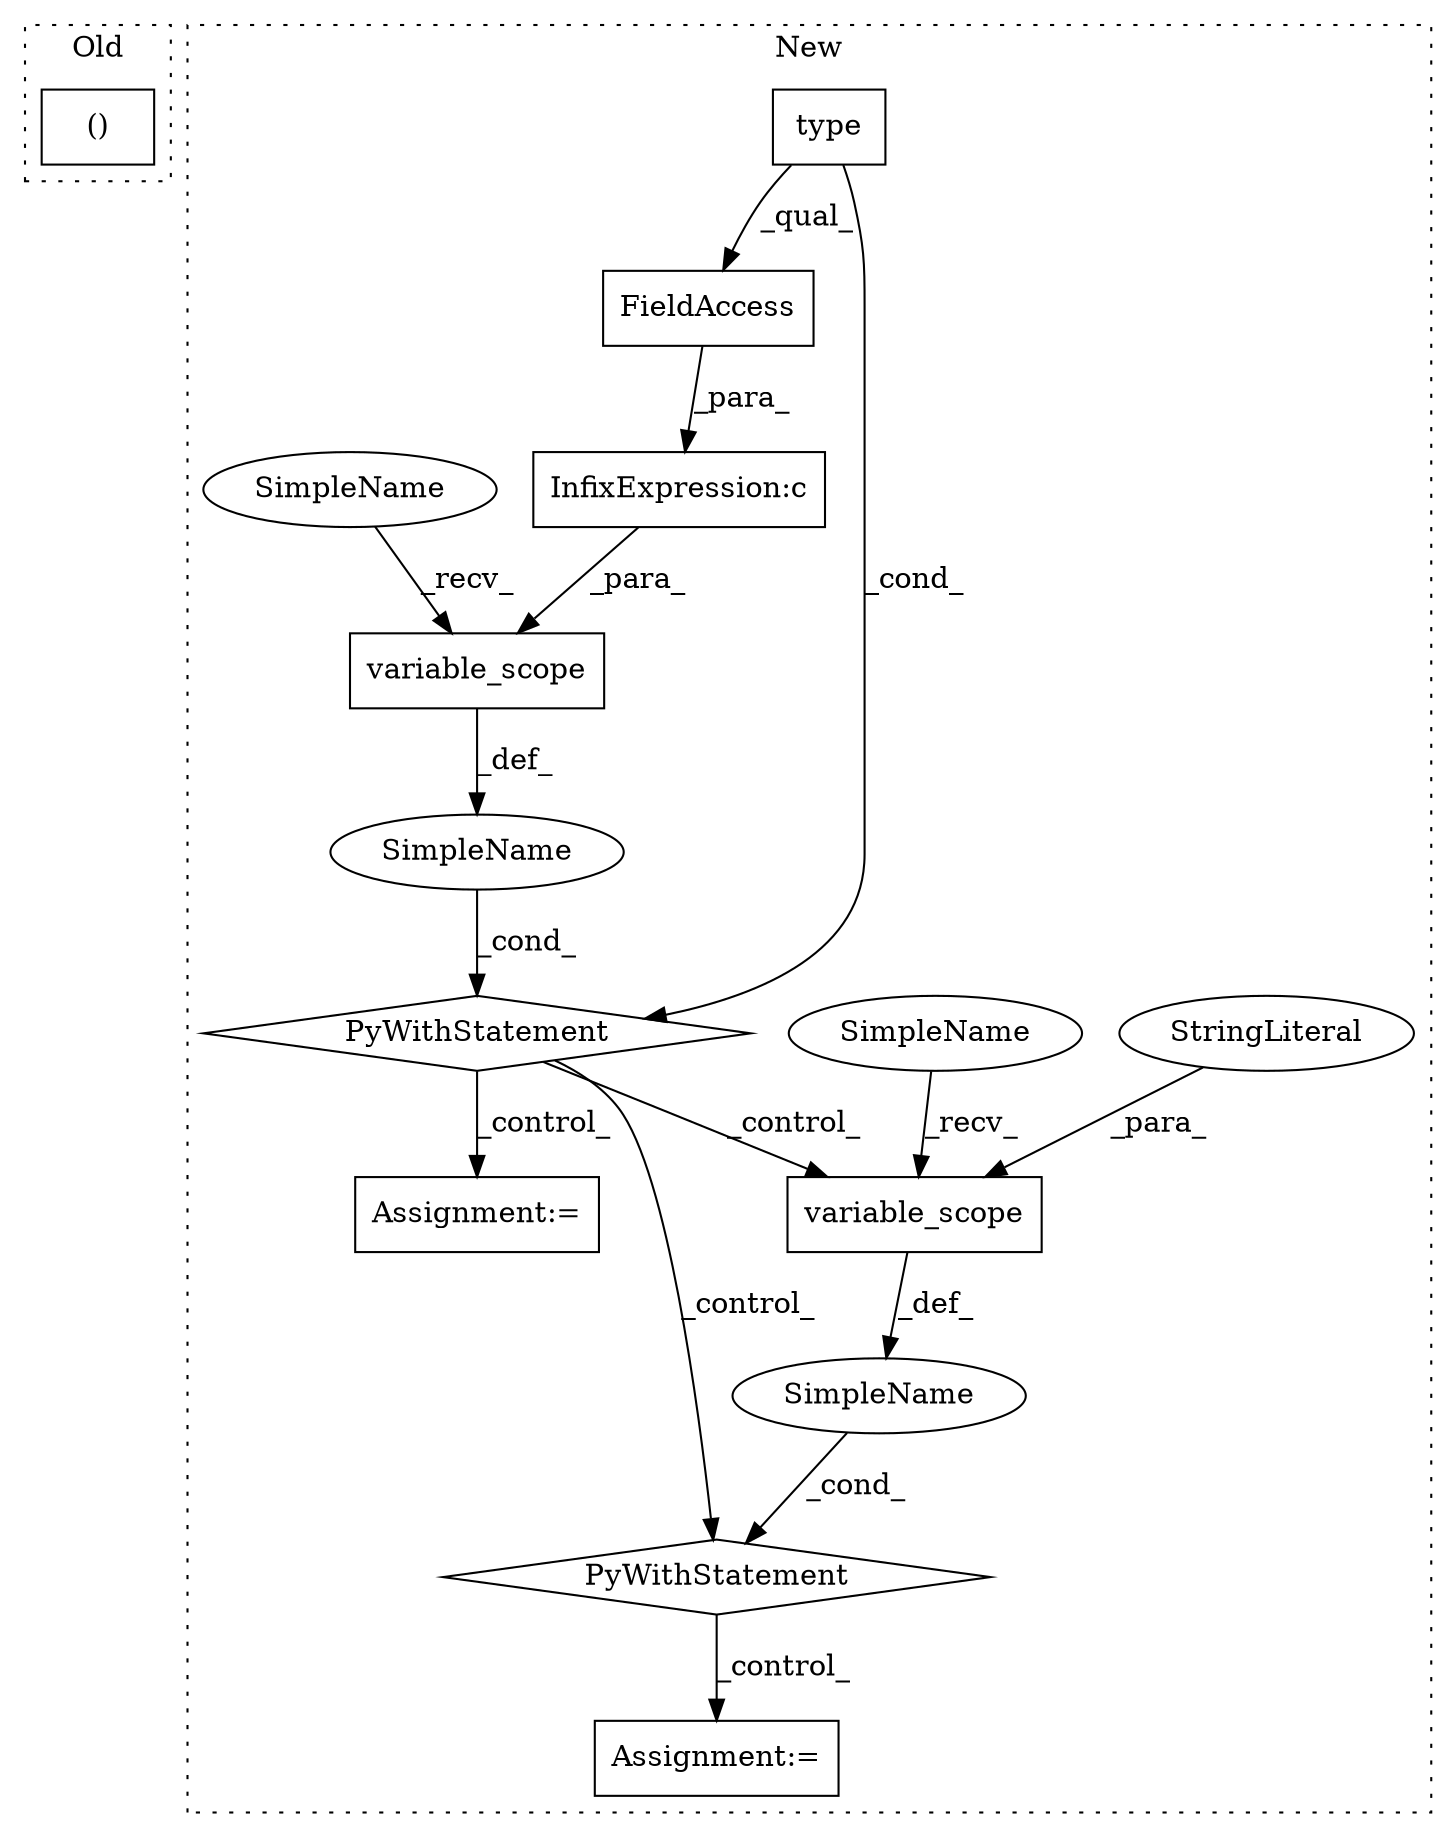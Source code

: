 digraph G {
subgraph cluster0 {
1 [label="()" a="106" s="13677" l="44" shape="box"];
label = "Old";
style="dotted";
}
subgraph cluster1 {
2 [label="variable_scope" a="32" s="8562,8590" l="15,1" shape="box"];
3 [label="SimpleName" a="42" s="" l="" shape="ellipse"];
4 [label="PyWithStatement" a="104" s="8541,8591" l="10,2" shape="diamond"];
5 [label="type" a="32" s="8364,8373" l="5,1" shape="box"];
6 [label="variable_scope" a="32" s="8340,8383" l="15,1" shape="box"];
7 [label="FieldAccess" a="22" s="8364" l="19" shape="box"];
8 [label="SimpleName" a="42" s="" l="" shape="ellipse"];
9 [label="Assignment:=" a="7" s="8609" l="1" shape="box"];
10 [label="InfixExpression:c" a="27" s="8360" l="4" shape="box"];
11 [label="PyWithStatement" a="104" s="8319,8384" l="10,2" shape="diamond"];
12 [label="StringLiteral" a="45" s="8577" l="8" shape="ellipse"];
13 [label="Assignment:=" a="7" s="8400" l="1" shape="box"];
14 [label="SimpleName" a="42" s="8551" l="10" shape="ellipse"];
15 [label="SimpleName" a="42" s="8329" l="10" shape="ellipse"];
label = "New";
style="dotted";
}
2 -> 8 [label="_def_"];
3 -> 11 [label="_cond_"];
4 -> 9 [label="_control_"];
5 -> 11 [label="_cond_"];
5 -> 7 [label="_qual_"];
6 -> 3 [label="_def_"];
7 -> 10 [label="_para_"];
8 -> 4 [label="_cond_"];
10 -> 6 [label="_para_"];
11 -> 2 [label="_control_"];
11 -> 4 [label="_control_"];
11 -> 13 [label="_control_"];
12 -> 2 [label="_para_"];
14 -> 2 [label="_recv_"];
15 -> 6 [label="_recv_"];
}